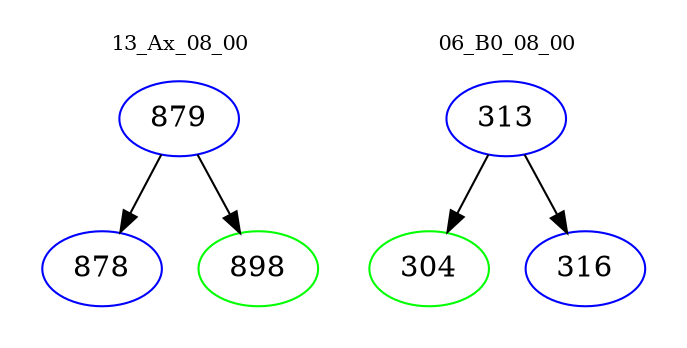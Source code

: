 digraph{
subgraph cluster_0 {
color = white
label = "13_Ax_08_00";
fontsize=10;
T0_879 [label="879", color="blue"]
T0_879 -> T0_878 [color="black"]
T0_878 [label="878", color="blue"]
T0_879 -> T0_898 [color="black"]
T0_898 [label="898", color="green"]
}
subgraph cluster_1 {
color = white
label = "06_B0_08_00";
fontsize=10;
T1_313 [label="313", color="blue"]
T1_313 -> T1_304 [color="black"]
T1_304 [label="304", color="green"]
T1_313 -> T1_316 [color="black"]
T1_316 [label="316", color="blue"]
}
}
